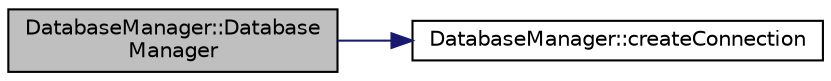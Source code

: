 digraph "DatabaseManager::DatabaseManager"
{
 // LATEX_PDF_SIZE
  edge [fontname="Helvetica",fontsize="10",labelfontname="Helvetica",labelfontsize="10"];
  node [fontname="Helvetica",fontsize="10",shape=record];
  rankdir="LR";
  Node1 [label="DatabaseManager::Database\lManager",height=0.2,width=0.4,color="black", fillcolor="grey75", style="filled", fontcolor="black",tooltip=" "];
  Node1 -> Node2 [color="midnightblue",fontsize="10",style="solid",fontname="Helvetica"];
  Node2 [label="DatabaseManager::createConnection",height=0.2,width=0.4,color="black", fillcolor="white", style="filled",URL="$classDatabaseManager.html#ae11904659d2dc9caa3eb7ccf47f8aeab",tooltip="Create connection to the database."];
}
